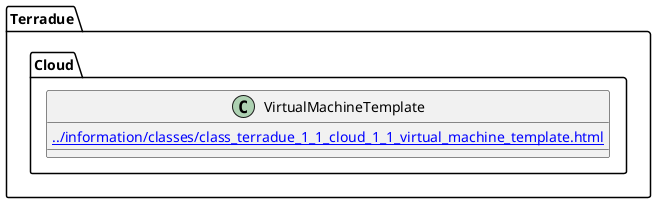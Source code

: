 @startuml
set namespaceSeparator ::
class Terradue::Cloud::VirtualMachineTemplate {
[[../information/classes/class_terradue_1_1_cloud_1_1_virtual_machine_template.html]]
}
@enduml
